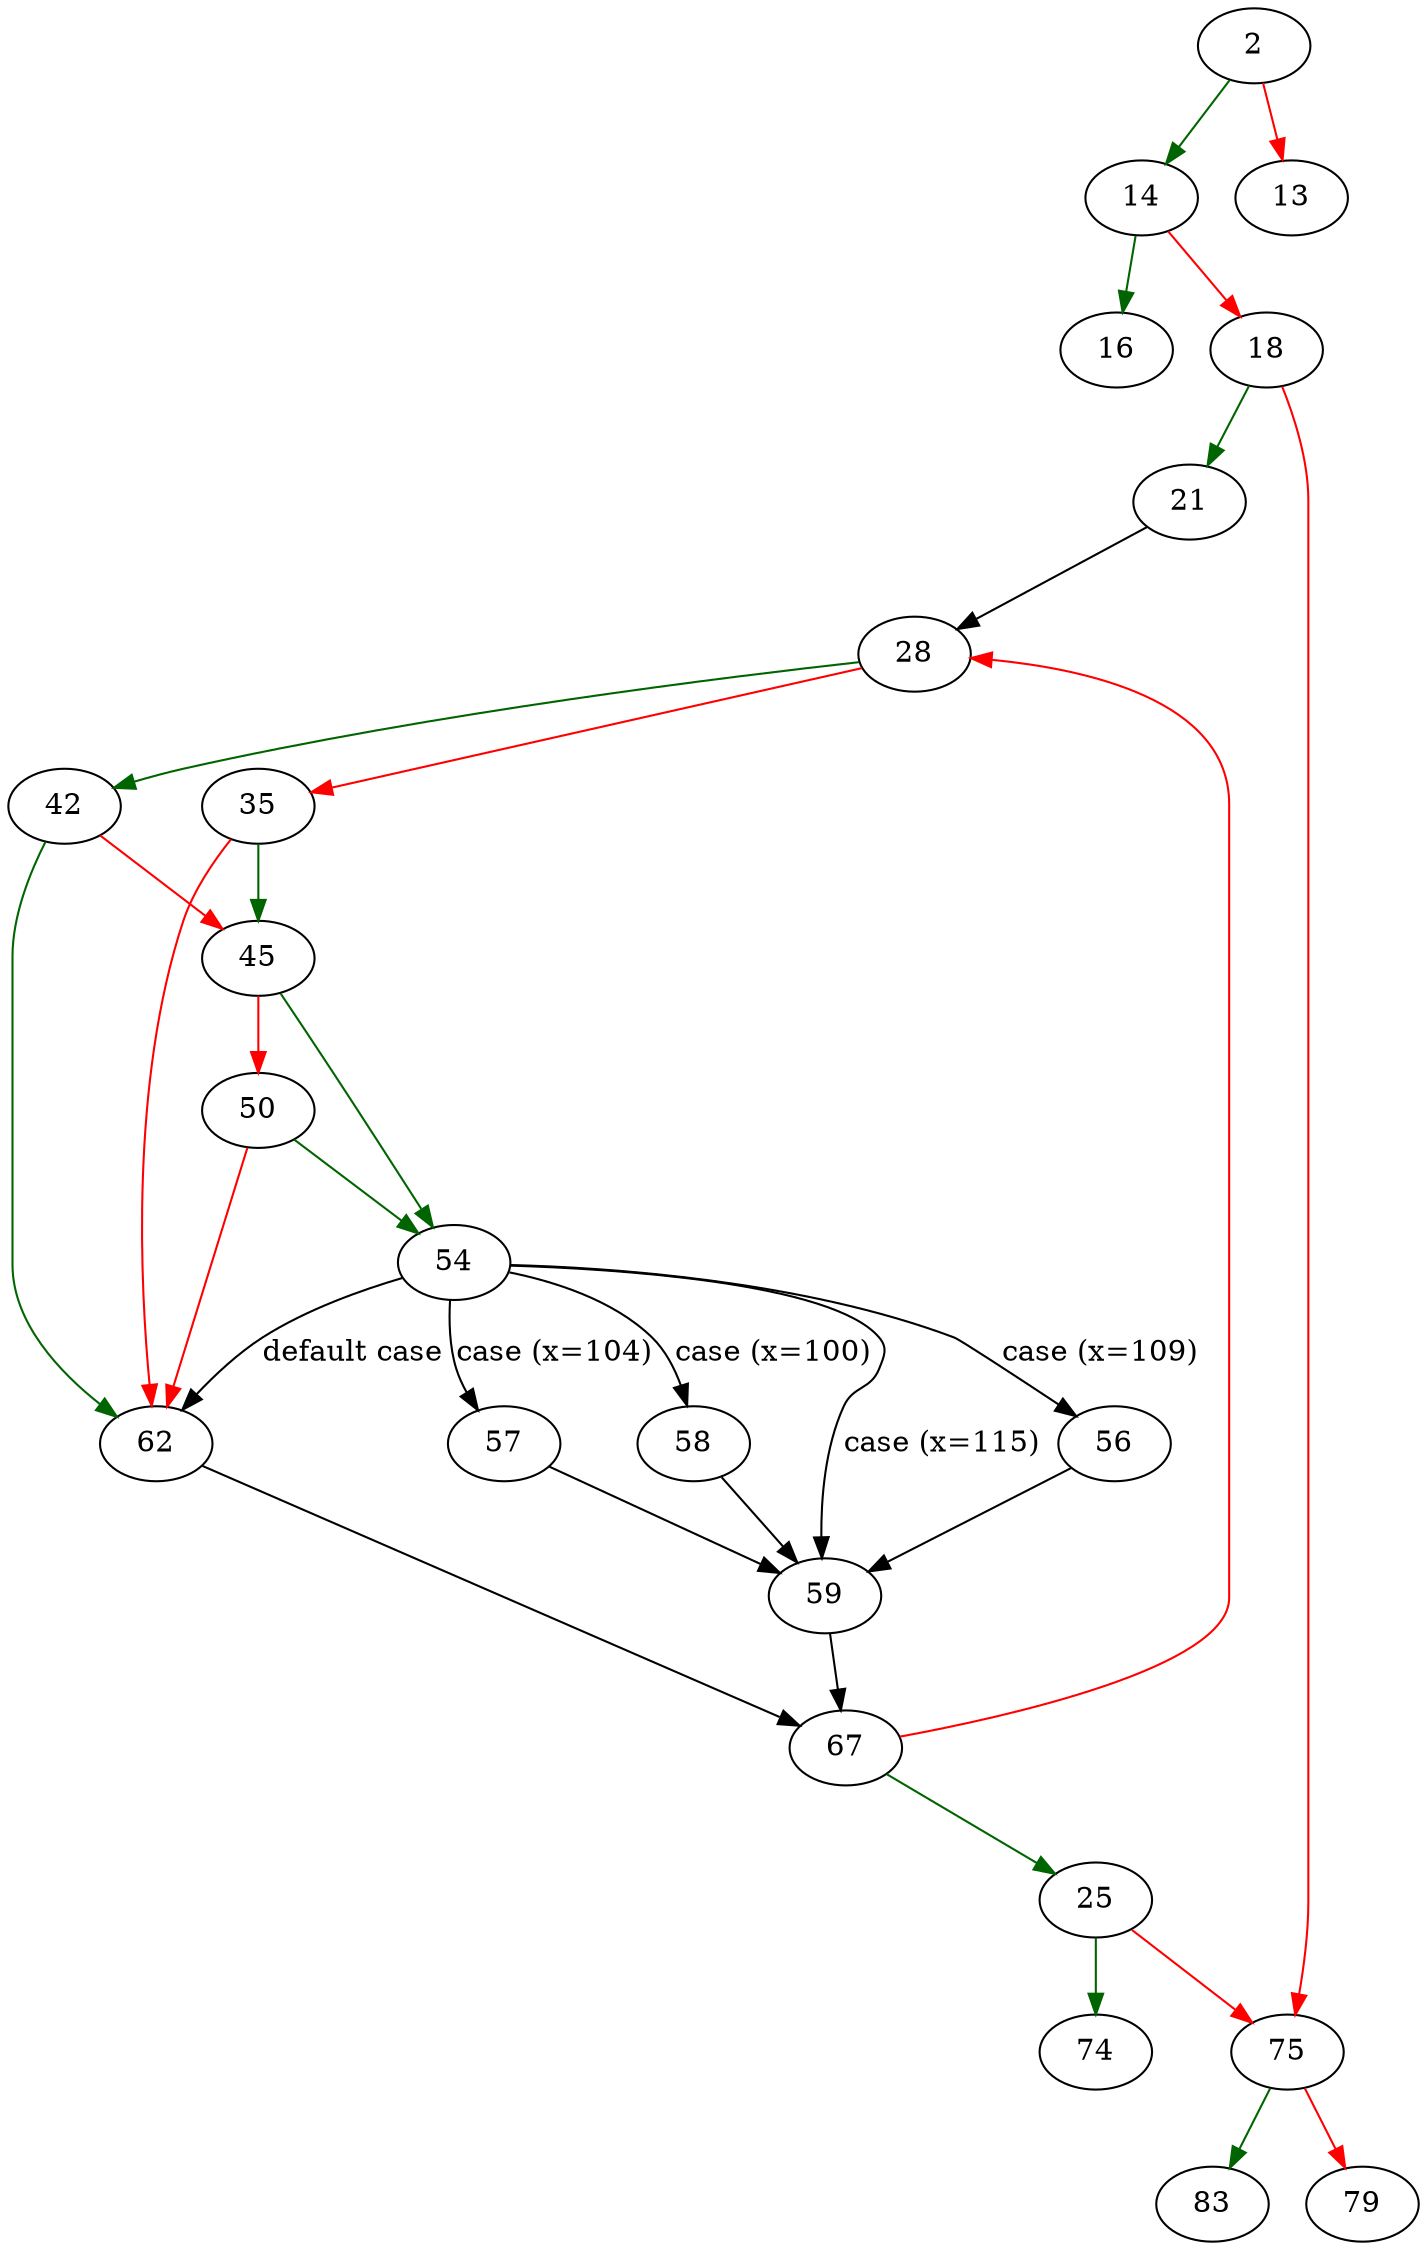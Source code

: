 strict digraph "main" {
	// Node definitions.
	2 [entry=true];
	14;
	13;
	16;
	18;
	21;
	75;
	28;
	25;
	74;
	42;
	35;
	45;
	62;
	54;
	50;
	59;
	56;
	57;
	58;
	67;
	83;
	79;

	// Edge definitions.
	2 -> 14 [
		color=darkgreen
		cond=true
	];
	2 -> 13 [
		color=red
		cond=false
	];
	14 -> 16 [
		color=darkgreen
		cond=true
	];
	14 -> 18 [
		color=red
		cond=false
	];
	18 -> 21 [
		color=darkgreen
		cond=true
	];
	18 -> 75 [
		color=red
		cond=false
	];
	21 -> 28;
	75 -> 83 [
		color=darkgreen
		cond=true
	];
	75 -> 79 [
		color=red
		cond=false
	];
	28 -> 42 [
		color=darkgreen
		cond=true
	];
	28 -> 35 [
		color=red
		cond=false
	];
	25 -> 75 [
		color=red
		cond=false
	];
	25 -> 74 [
		color=darkgreen
		cond=true
	];
	42 -> 45 [
		color=red
		cond=false
	];
	42 -> 62 [
		color=darkgreen
		cond=true
	];
	35 -> 45 [
		color=darkgreen
		cond=true
	];
	35 -> 62 [
		color=red
		cond=false
	];
	45 -> 54 [
		color=darkgreen
		cond=true
	];
	45 -> 50 [
		color=red
		cond=false
	];
	62 -> 67;
	54 -> 62 [
		cond="default case"
		label="default case"
	];
	54 -> 59 [
		cond="case (x=115)"
		label="case (x=115)"
	];
	54 -> 56 [
		cond="case (x=109)"
		label="case (x=109)"
	];
	54 -> 57 [
		cond="case (x=104)"
		label="case (x=104)"
	];
	54 -> 58 [
		cond="case (x=100)"
		label="case (x=100)"
	];
	50 -> 62 [
		color=red
		cond=false
	];
	50 -> 54 [
		color=darkgreen
		cond=true
	];
	59 -> 67;
	56 -> 59;
	57 -> 59;
	58 -> 59;
	67 -> 28 [
		color=red
		cond=false
	];
	67 -> 25 [
		color=darkgreen
		cond=true
	];
}